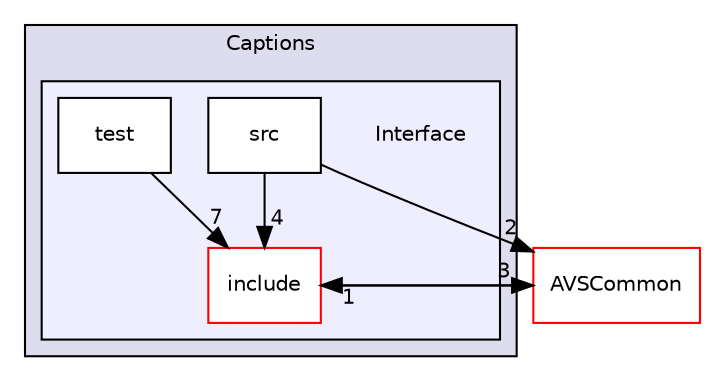 digraph "/workplace/avs-device-sdk/Captions/Interface" {
  compound=true
  node [ fontsize="10", fontname="Helvetica"];
  edge [ labelfontsize="10", labelfontname="Helvetica"];
  subgraph clusterdir_de0e77330fd0ab33359e90b501923c8e {
    graph [ bgcolor="#ddddee", pencolor="black", label="Captions" fontname="Helvetica", fontsize="10", URL="dir_de0e77330fd0ab33359e90b501923c8e.html"]
  subgraph clusterdir_84d366bf3e804ad2ebf34dfa9ac34410 {
    graph [ bgcolor="#eeeeff", pencolor="black", label="" URL="dir_84d366bf3e804ad2ebf34dfa9ac34410.html"];
    dir_84d366bf3e804ad2ebf34dfa9ac34410 [shape=plaintext label="Interface"];
    dir_8e66a004f8be64c7ee13a362fe0e9b56 [shape=box label="include" color="red" fillcolor="white" style="filled" URL="dir_8e66a004f8be64c7ee13a362fe0e9b56.html"];
    dir_a01820aaba30b018211dccc95cc93b0a [shape=box label="src" color="black" fillcolor="white" style="filled" URL="dir_a01820aaba30b018211dccc95cc93b0a.html"];
    dir_5be4970cea35543a2d51c725b288c515 [shape=box label="test" color="black" fillcolor="white" style="filled" URL="dir_5be4970cea35543a2d51c725b288c515.html"];
  }
  }
  dir_13e65effb2bde530b17b3d5eefcd0266 [shape=box label="AVSCommon" fillcolor="white" style="filled" color="red" URL="dir_13e65effb2bde530b17b3d5eefcd0266.html"];
  dir_a01820aaba30b018211dccc95cc93b0a->dir_8e66a004f8be64c7ee13a362fe0e9b56 [headlabel="4", labeldistance=1.5 headhref="dir_000515_000513.html"];
  dir_a01820aaba30b018211dccc95cc93b0a->dir_13e65effb2bde530b17b3d5eefcd0266 [headlabel="2", labeldistance=1.5 headhref="dir_000515_000017.html"];
  dir_8e66a004f8be64c7ee13a362fe0e9b56->dir_13e65effb2bde530b17b3d5eefcd0266 [headlabel="3", labeldistance=1.5 headhref="dir_000513_000017.html"];
  dir_13e65effb2bde530b17b3d5eefcd0266->dir_8e66a004f8be64c7ee13a362fe0e9b56 [headlabel="1", labeldistance=1.5 headhref="dir_000017_000513.html"];
  dir_5be4970cea35543a2d51c725b288c515->dir_8e66a004f8be64c7ee13a362fe0e9b56 [headlabel="7", labeldistance=1.5 headhref="dir_000516_000513.html"];
}
